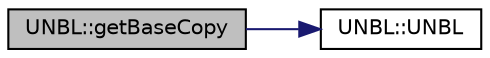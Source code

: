 digraph "UNBL::getBaseCopy"
{
  edge [fontname="Helvetica",fontsize="10",labelfontname="Helvetica",labelfontsize="10"];
  node [fontname="Helvetica",fontsize="10",shape=record];
  rankdir="LR";
  Node1 [label="UNBL::getBaseCopy",height=0.2,width=0.4,color="black", fillcolor="grey75", style="filled", fontcolor="black"];
  Node1 -> Node2 [color="midnightblue",fontsize="10",style="solid",fontname="Helvetica"];
  Node2 [label="UNBL::UNBL",height=0.2,width=0.4,color="black", fillcolor="white", style="filled",URL="$class_u_n_b_l.html#aa264ef64c453e6049b3d4c984d84d1de"];
}
